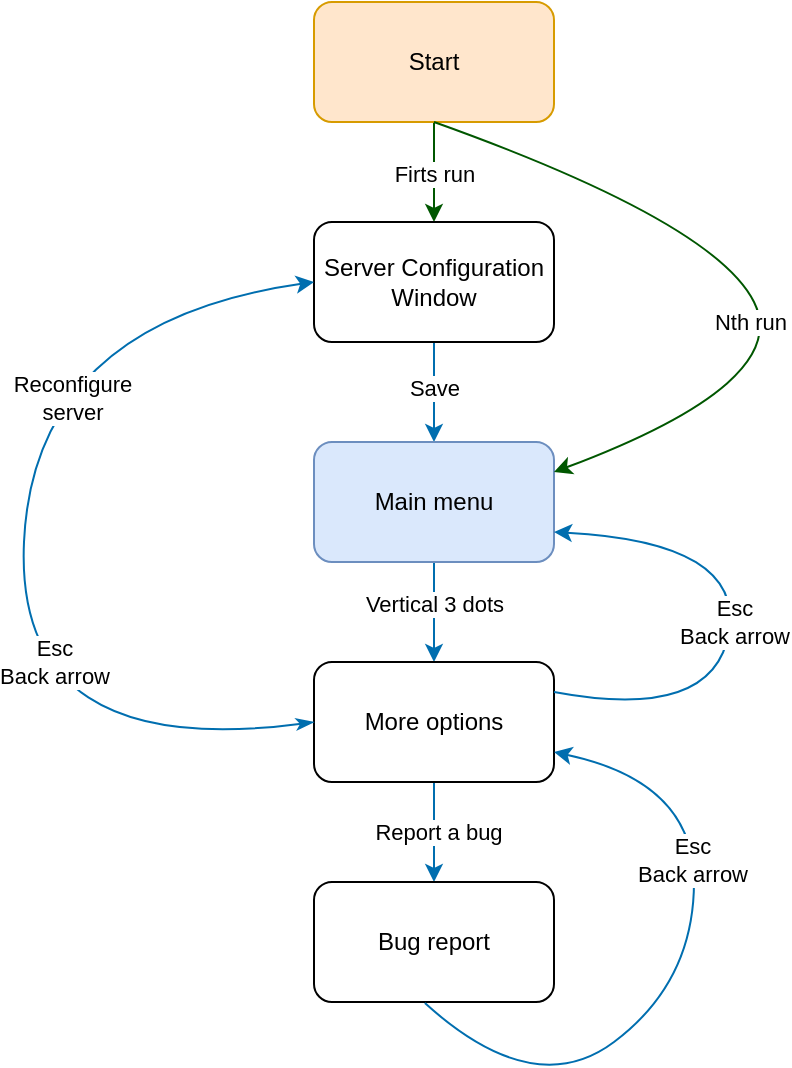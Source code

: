 <mxfile version="21.8.1" type="device">
  <diagram name="Page-1" id="5987fedf-629e-85c4-6858-42fee31821dd">
    <mxGraphModel dx="989" dy="545" grid="1" gridSize="10" guides="1" tooltips="1" connect="1" arrows="1" fold="1" page="1" pageScale="1.5" pageWidth="1169" pageHeight="826" background="none" math="0" shadow="0">
      <root>
        <mxCell id="0" style=";html=1;" />
        <mxCell id="1" style=";html=1;" parent="0" />
        <mxCell id="kTQ5064xi_iTw3EoHZO--16" style="edgeStyle=orthogonalEdgeStyle;rounded=0;orthogonalLoop=1;jettySize=auto;html=1;fillColor=#008a00;strokeColor=#005700;" edge="1" parent="1" source="kTQ5064xi_iTw3EoHZO--8" target="kTQ5064xi_iTw3EoHZO--9">
          <mxGeometry relative="1" as="geometry">
            <Array as="points">
              <mxPoint x="1130" y="440" />
              <mxPoint x="1130" y="440" />
            </Array>
          </mxGeometry>
        </mxCell>
        <mxCell id="kTQ5064xi_iTw3EoHZO--31" value="Firts run" style="edgeLabel;html=1;align=center;verticalAlign=middle;resizable=0;points=[];" vertex="1" connectable="0" parent="kTQ5064xi_iTw3EoHZO--16">
          <mxGeometry x="0.014" relative="1" as="geometry">
            <mxPoint as="offset" />
          </mxGeometry>
        </mxCell>
        <mxCell id="kTQ5064xi_iTw3EoHZO--8" value="Start" style="rounded=1;whiteSpace=wrap;html=1;fillColor=#ffe6cc;strokeColor=#d79b00;" vertex="1" parent="1">
          <mxGeometry x="1070" y="360" width="120" height="60" as="geometry" />
        </mxCell>
        <mxCell id="kTQ5064xi_iTw3EoHZO--17" style="edgeStyle=orthogonalEdgeStyle;rounded=0;orthogonalLoop=1;jettySize=auto;html=1;fillColor=#1ba1e2;strokeColor=#006EAF;" edge="1" parent="1" source="kTQ5064xi_iTw3EoHZO--9" target="kTQ5064xi_iTw3EoHZO--13">
          <mxGeometry relative="1" as="geometry" />
        </mxCell>
        <mxCell id="kTQ5064xi_iTw3EoHZO--33" value="Save" style="edgeLabel;html=1;align=center;verticalAlign=middle;resizable=0;points=[];" vertex="1" connectable="0" parent="kTQ5064xi_iTw3EoHZO--17">
          <mxGeometry x="-0.11" relative="1" as="geometry">
            <mxPoint as="offset" />
          </mxGeometry>
        </mxCell>
        <mxCell id="kTQ5064xi_iTw3EoHZO--9" value="Server Configuration Window" style="rounded=1;whiteSpace=wrap;html=1;" vertex="1" parent="1">
          <mxGeometry x="1070" y="470" width="120" height="60" as="geometry" />
        </mxCell>
        <mxCell id="kTQ5064xi_iTw3EoHZO--18" style="edgeStyle=orthogonalEdgeStyle;rounded=0;orthogonalLoop=1;jettySize=auto;html=1;entryX=0.5;entryY=0;entryDx=0;entryDy=0;fillColor=#1ba1e2;strokeColor=#006EAF;" edge="1" parent="1" source="kTQ5064xi_iTw3EoHZO--13" target="kTQ5064xi_iTw3EoHZO--15">
          <mxGeometry relative="1" as="geometry" />
        </mxCell>
        <mxCell id="kTQ5064xi_iTw3EoHZO--38" value="Vertical 3 dots" style="edgeLabel;html=1;align=center;verticalAlign=middle;resizable=0;points=[];" vertex="1" connectable="0" parent="kTQ5064xi_iTw3EoHZO--18">
          <mxGeometry x="-0.179" relative="1" as="geometry">
            <mxPoint as="offset" />
          </mxGeometry>
        </mxCell>
        <mxCell id="kTQ5064xi_iTw3EoHZO--13" value="Main menu" style="rounded=1;whiteSpace=wrap;html=1;fillColor=#dae8fc;strokeColor=#6c8ebf;" vertex="1" parent="1">
          <mxGeometry x="1070" y="580" width="120" height="60" as="geometry" />
        </mxCell>
        <mxCell id="kTQ5064xi_iTw3EoHZO--20" style="edgeStyle=orthogonalEdgeStyle;rounded=0;orthogonalLoop=1;jettySize=auto;html=1;entryX=0.5;entryY=0;entryDx=0;entryDy=0;fillColor=#1ba1e2;strokeColor=#006EAF;" edge="1" parent="1" source="kTQ5064xi_iTw3EoHZO--15" target="kTQ5064xi_iTw3EoHZO--19">
          <mxGeometry relative="1" as="geometry" />
        </mxCell>
        <mxCell id="kTQ5064xi_iTw3EoHZO--39" value="Report a bug" style="edgeLabel;html=1;align=center;verticalAlign=middle;resizable=0;points=[];" vertex="1" connectable="0" parent="kTQ5064xi_iTw3EoHZO--20">
          <mxGeometry y="2" relative="1" as="geometry">
            <mxPoint as="offset" />
          </mxGeometry>
        </mxCell>
        <mxCell id="kTQ5064xi_iTw3EoHZO--15" value="More options" style="rounded=1;whiteSpace=wrap;html=1;" vertex="1" parent="1">
          <mxGeometry x="1070" y="690" width="120" height="60" as="geometry" />
        </mxCell>
        <mxCell id="kTQ5064xi_iTw3EoHZO--19" value="Bug report" style="rounded=1;whiteSpace=wrap;html=1;" vertex="1" parent="1">
          <mxGeometry x="1070" y="800" width="120" height="60" as="geometry" />
        </mxCell>
        <mxCell id="kTQ5064xi_iTw3EoHZO--21" value="" style="curved=1;endArrow=classic;html=1;rounded=0;exitX=0.462;exitY=1.009;exitDx=0;exitDy=0;exitPerimeter=0;entryX=1;entryY=0.75;entryDx=0;entryDy=0;fillColor=#1ba1e2;strokeColor=#006EAF;" edge="1" parent="1" source="kTQ5064xi_iTw3EoHZO--19" target="kTQ5064xi_iTw3EoHZO--15">
          <mxGeometry width="50" height="50" relative="1" as="geometry">
            <mxPoint x="1210" y="900" as="sourcePoint" />
            <mxPoint x="1300" y="740" as="targetPoint" />
            <Array as="points">
              <mxPoint x="1180" y="910" />
              <mxPoint x="1260" y="850" />
              <mxPoint x="1260" y="750" />
            </Array>
          </mxGeometry>
        </mxCell>
        <mxCell id="kTQ5064xi_iTw3EoHZO--25" value="Esc&lt;br style=&quot;border-color: var(--border-color);&quot;&gt;Back arrow" style="edgeLabel;html=1;align=center;verticalAlign=middle;resizable=0;points=[];" vertex="1" connectable="0" parent="kTQ5064xi_iTw3EoHZO--21">
          <mxGeometry x="0.359" y="1" relative="1" as="geometry">
            <mxPoint as="offset" />
          </mxGeometry>
        </mxCell>
        <mxCell id="kTQ5064xi_iTw3EoHZO--23" value="" style="curved=1;endArrow=classic;html=1;rounded=0;exitX=1;exitY=0.25;exitDx=0;exitDy=0;entryX=1;entryY=0.75;entryDx=0;entryDy=0;fillColor=#1ba1e2;strokeColor=#006EAF;" edge="1" parent="1" source="kTQ5064xi_iTw3EoHZO--15" target="kTQ5064xi_iTw3EoHZO--13">
          <mxGeometry width="50" height="50" relative="1" as="geometry">
            <mxPoint x="1190" y="720" as="sourcePoint" />
            <mxPoint x="1190" y="610" as="targetPoint" />
            <Array as="points">
              <mxPoint x="1270" y="720" />
              <mxPoint x="1285" y="630" />
            </Array>
          </mxGeometry>
        </mxCell>
        <mxCell id="kTQ5064xi_iTw3EoHZO--28" value="" style="curved=1;endArrow=classic;html=1;rounded=0;fillColor=#008a00;strokeColor=#005700;entryX=1;entryY=0.25;entryDx=0;entryDy=0;" edge="1" parent="1" target="kTQ5064xi_iTw3EoHZO--13">
          <mxGeometry width="50" height="50" relative="1" as="geometry">
            <mxPoint x="1130" y="420" as="sourcePoint" />
            <mxPoint x="1190" y="610" as="targetPoint" />
            <Array as="points">
              <mxPoint x="1270" y="470" />
              <mxPoint x="1310" y="550" />
            </Array>
          </mxGeometry>
        </mxCell>
        <mxCell id="kTQ5064xi_iTw3EoHZO--32" value="Nth run" style="edgeLabel;html=1;align=center;verticalAlign=middle;resizable=0;points=[];" vertex="1" connectable="0" parent="kTQ5064xi_iTw3EoHZO--28">
          <mxGeometry x="-0.301" y="-7" relative="1" as="geometry">
            <mxPoint x="40" y="50" as="offset" />
          </mxGeometry>
        </mxCell>
        <mxCell id="kTQ5064xi_iTw3EoHZO--35" value="" style="curved=1;endArrow=classic;html=1;rounded=0;exitX=0;exitY=0.5;exitDx=0;exitDy=0;entryX=0;entryY=0.5;entryDx=0;entryDy=0;fillColor=#1ba1e2;strokeColor=#006EAF;startArrow=classicThin;startFill=1;" edge="1" parent="1" source="kTQ5064xi_iTw3EoHZO--15" target="kTQ5064xi_iTw3EoHZO--9">
          <mxGeometry width="50" height="50" relative="1" as="geometry">
            <mxPoint x="770" y="720" as="sourcePoint" />
            <mxPoint x="820" y="670" as="targetPoint" />
            <Array as="points">
              <mxPoint x="920" y="740" />
              <mxPoint x="930" y="520" />
            </Array>
          </mxGeometry>
        </mxCell>
        <mxCell id="kTQ5064xi_iTw3EoHZO--37" value="Reconfigure&lt;br&gt;server" style="edgeLabel;html=1;align=center;verticalAlign=middle;resizable=0;points=[];" vertex="1" connectable="0" parent="kTQ5064xi_iTw3EoHZO--35">
          <mxGeometry x="0.307" y="-20" relative="1" as="geometry">
            <mxPoint as="offset" />
          </mxGeometry>
        </mxCell>
        <mxCell id="kTQ5064xi_iTw3EoHZO--40" value="Esc&lt;br&gt;Back arrow" style="edgeLabel;html=1;align=center;verticalAlign=middle;resizable=0;points=[];" vertex="1" connectable="0" parent="kTQ5064xi_iTw3EoHZO--35">
          <mxGeometry x="-0.576" y="-22" relative="1" as="geometry">
            <mxPoint x="-19" y="-23" as="offset" />
          </mxGeometry>
        </mxCell>
        <mxCell id="kTQ5064xi_iTw3EoHZO--42" value="Esc&lt;br&gt;Back arrow" style="edgeLabel;html=1;align=center;verticalAlign=middle;resizable=0;points=[];" vertex="1" connectable="0" parent="1">
          <mxGeometry x="1280.003" y="670.004" as="geometry" />
        </mxCell>
      </root>
    </mxGraphModel>
  </diagram>
</mxfile>
